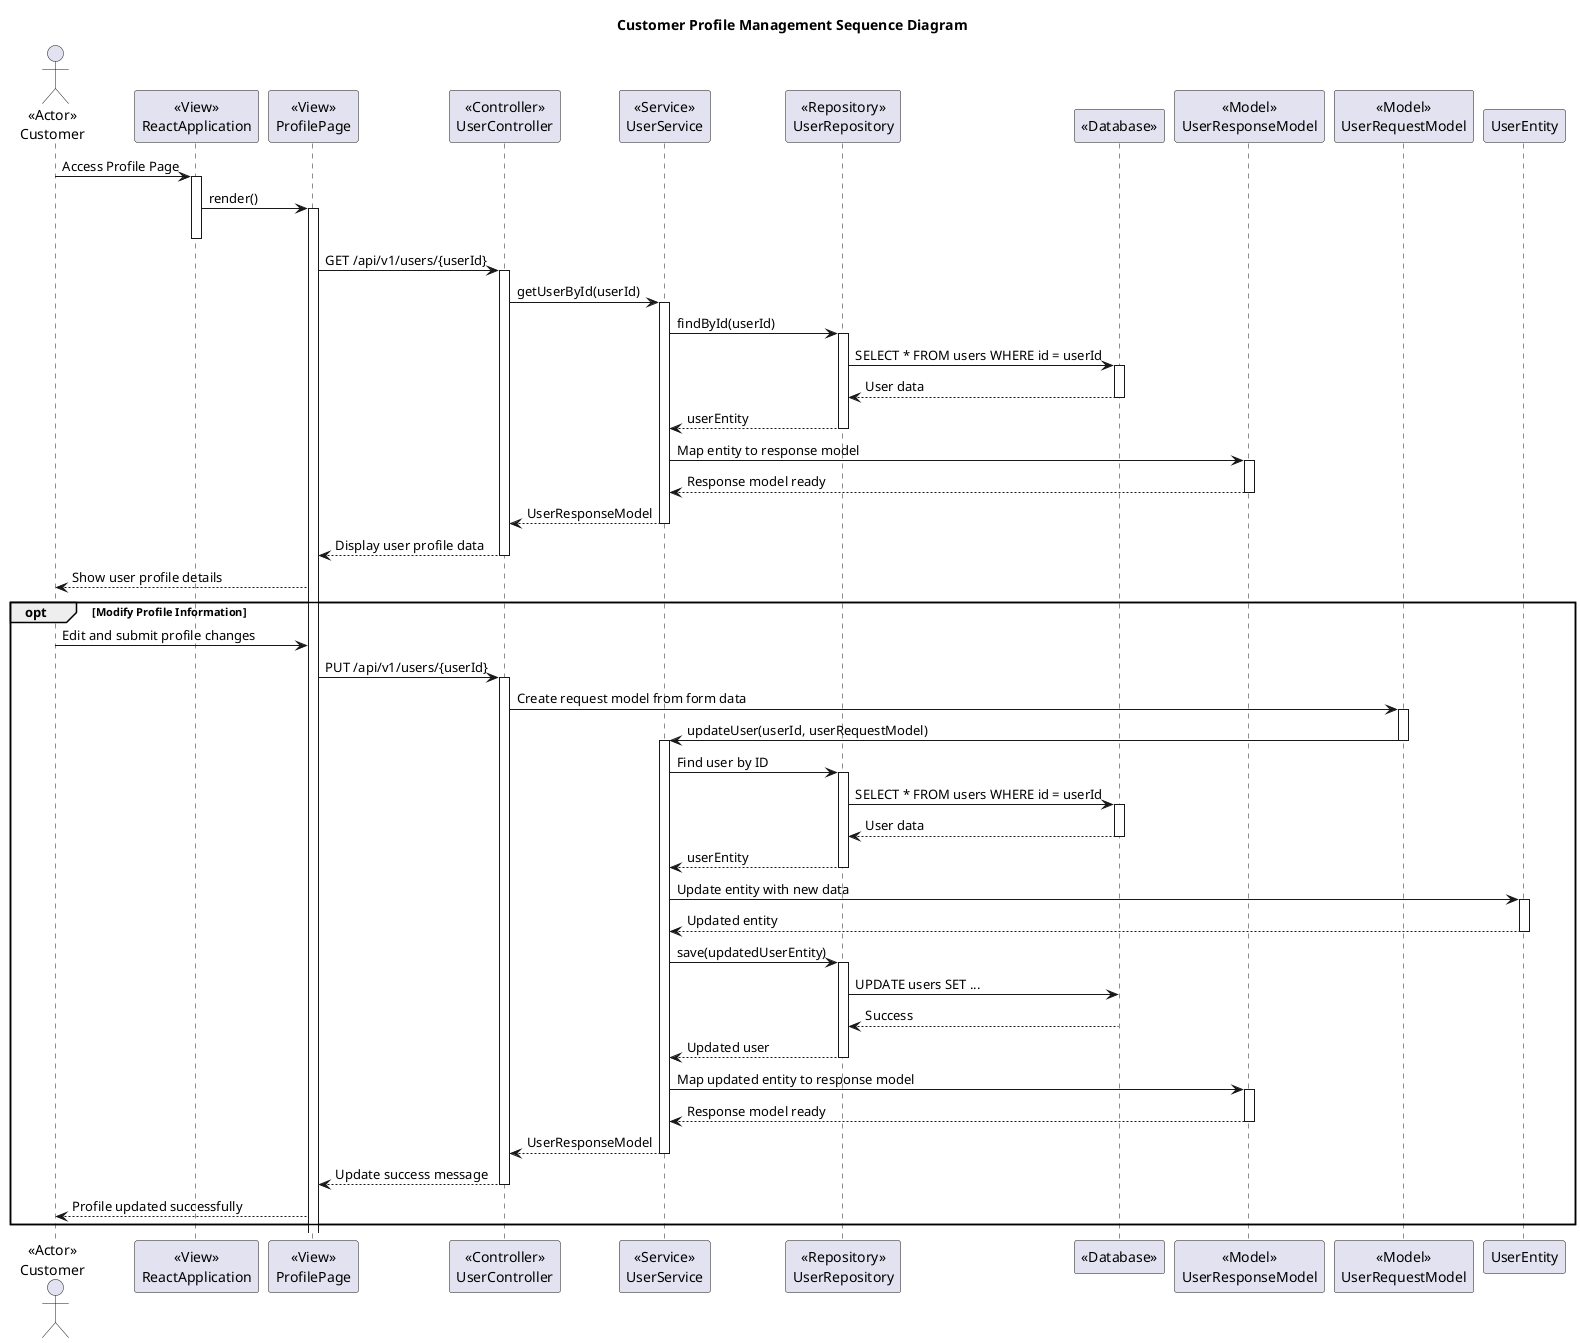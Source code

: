 @startuml
title Customer Profile Management Sequence Diagram

actor Customer as "<<Actor>>\nCustomer"

participant ReactApplication as "<<View>>\nReactApplication"
participant ProfilePage as "<<View>>\nProfilePage"
participant UserController as "<<Controller>>\nUserController"
participant UserService as "<<Service>>\nUserService"
participant UserRepository as "<<Repository>>\nUserRepository"
participant Database as "<<Database>>"
participant UserResponseModel as "<<Model>>\nUserResponseModel"
participant UserRequestModel as "<<Model>>\nUserRequestModel"

Customer -> ReactApplication : Access Profile Page
activate ReactApplication

ReactApplication -> ProfilePage : render()
activate ProfilePage
deactivate ReactApplication

ProfilePage -> UserController : GET /api/v1/users/{userId}
activate UserController

UserController -> UserService : getUserById(userId)
activate UserService

UserService -> UserRepository : findById(userId)
activate UserRepository

UserRepository -> Database : SELECT * FROM users WHERE id = userId
activate Database
Database --> UserRepository : User data
deactivate Database

UserRepository --> UserService : userEntity
deactivate UserRepository

UserService -> UserResponseModel : Map entity to response model
activate UserResponseModel
UserResponseModel --> UserService : Response model ready
deactivate UserResponseModel

UserService --> UserController : UserResponseModel
deactivate UserService

UserController --> ProfilePage : Display user profile data
deactivate UserController

ProfilePage --> Customer : Show user profile details

opt Modify Profile Information
    Customer -> ProfilePage : Edit and submit profile changes
    ProfilePage -> UserController : PUT /api/v1/users/{userId}
    activate UserController

    UserController -> UserRequestModel : Create request model from form data
    activate UserRequestModel
    UserRequestModel -> UserService : updateUser(userId, userRequestModel)
    deactivate UserRequestModel
    activate UserService

    UserService -> UserRepository : Find user by ID
    activate UserRepository
    UserRepository -> Database : SELECT * FROM users WHERE id = userId
    activate Database
    Database --> UserRepository : User data
    deactivate Database
    UserRepository --> UserService : userEntity
    deactivate UserRepository

    UserService -> UserEntity : Update entity with new data
    activate UserEntity
    UserEntity --> UserService : Updated entity
    deactivate UserEntity

    UserService -> UserRepository : save(updatedUserEntity)
    activate UserRepository
    UserRepository -> Database : UPDATE users SET ...
    Database --> UserRepository : Success
    deactivate Database
    UserRepository --> UserService : Updated user
    deactivate UserRepository

    UserService -> UserResponseModel : Map updated entity to response model
    activate UserResponseModel
    UserResponseModel --> UserService : Response model ready
    deactivate UserResponseModel

    UserService --> UserController : UserResponseModel
    deactivate UserService

    UserController --> ProfilePage : Update success message
    deactivate UserController

    ProfilePage --> Customer : Profile updated successfully
end

@enduml
